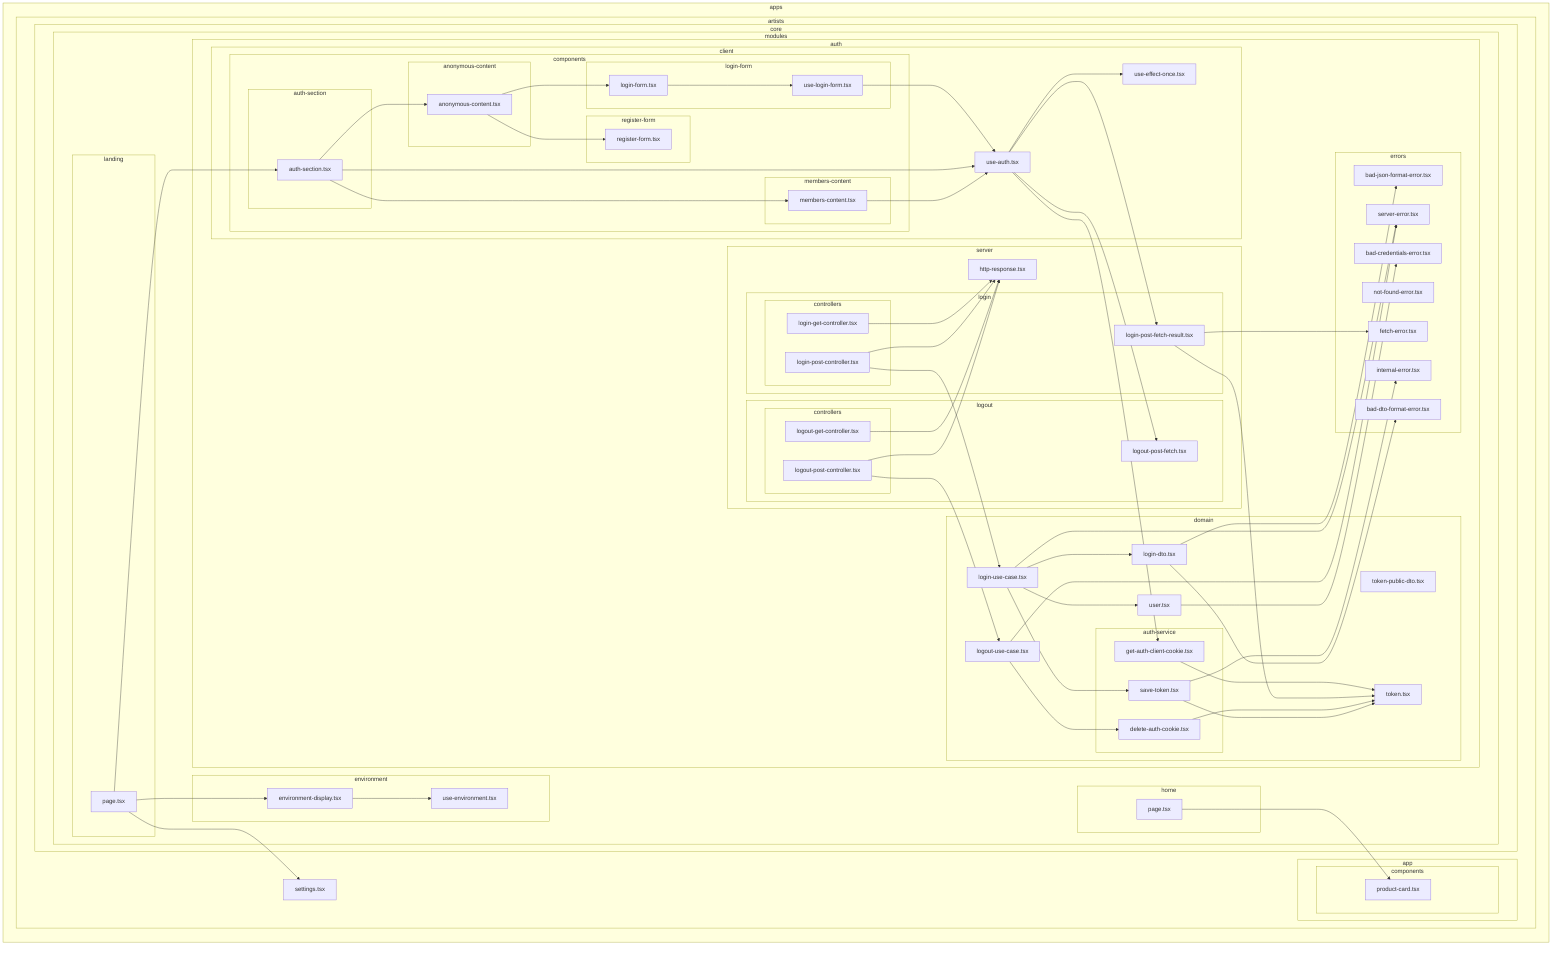 flowchart LR

subgraph 0["apps"]
subgraph 1["artists"]
subgraph 2["core"]
subgraph 3["modules"]
subgraph 4["auth"]
subgraph 5["client"]
subgraph 6["components"]
subgraph 7["anonymous-content"]
8["anonymous-content.tsx"]
end
subgraph 9["login-form"]
A["login-form.tsx"]
B["use-login-form.tsx"]
end
subgraph P["register-form"]
Q["register-form.tsx"]
end
subgraph R["auth-section"]
S["auth-section.tsx"]
end
subgraph T["members-content"]
U["members-content.tsx"]
end
end
C["use-auth.tsx"]
O["use-effect-once.tsx"]
end
subgraph D["domain"]
subgraph E["auth-service"]
F["get-auth-client-cookie.tsx"]
V["delete-auth-cookie.tsx"]
W["save-token.tsx"]
end
G["token.tsx"]
Y["login-dto.tsx"]
11["login-use-case.tsx"]
13["user.tsx"]
15["logout-use-case.tsx"]
16["token-public-dto.tsx"]
end
subgraph H["server"]
subgraph I["login"]
J["login-post-fetch-result.tsx"]
subgraph 19["controllers"]
1A["login-get-controller.tsx"]
1B["login-post-controller.tsx"]
end
end
subgraph M["logout"]
N["logout-post-fetch.tsx"]
subgraph 1C["controllers"]
1D["logout-get-controller.tsx"]
1E["logout-post-controller.tsx"]
end
end
18["http-response.tsx"]
end
subgraph K["errors"]
L["fetch-error.tsx"]
X["internal-error.tsx"]
Z["bad-dto-format-error.tsx"]
10["bad-json-format-error.tsx"]
12["server-error.tsx"]
14["bad-credentials-error.tsx"]
17["not-found-error.tsx"]
end
end
subgraph 1F["environment"]
1G["environment-display.tsx"]
1H["use-environment.tsx"]
end
subgraph 1I["home"]
1J["page.tsx"]
end
subgraph 1N["landing"]
1O["page.tsx"]
end
end
end
subgraph 1K["app"]
subgraph 1L["components"]
1M["product-card.tsx"]
end
end
1P["settings.tsx"]
end
end
8-->A
8-->Q
A-->B
B-->C
C-->F
C-->J
C-->N
C-->O
F-->G
J-->G
J-->L
S-->C
S-->8
S-->U
U-->C
V-->G
W-->X
W-->G
Y-->Z
Y-->10
11-->12
11-->W
11-->Y
11-->13
13-->14
15-->12
15-->V
1A-->18
1B-->11
1B-->18
1D-->18
1E-->15
1E-->18
1G-->1H
1J-->1M
1O-->1P
1O-->S
1O-->1G